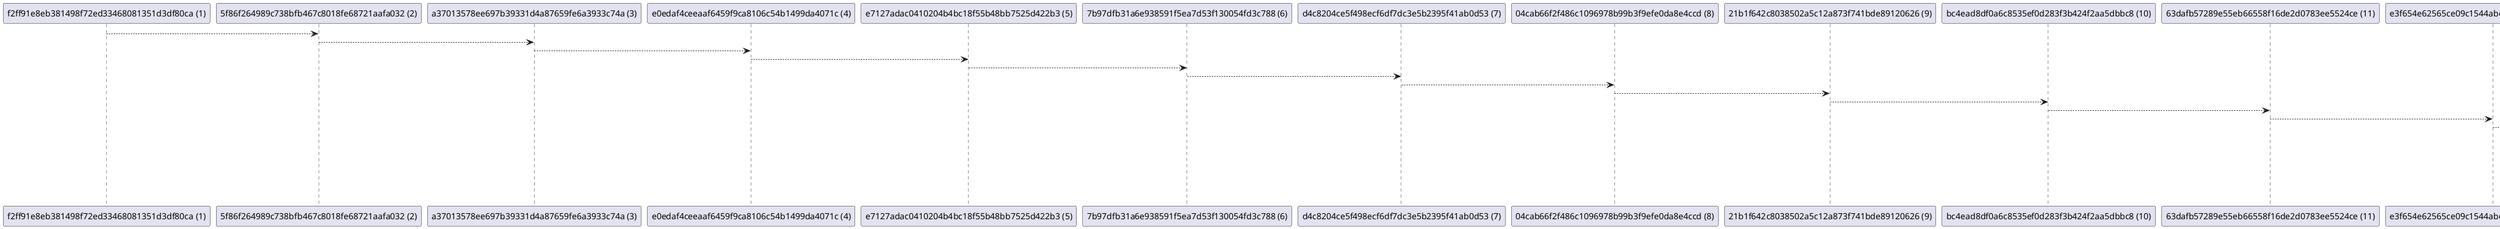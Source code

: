 @startuml
"f2ff91e8eb381498f72ed33468081351d3df80ca (1)" --> "5f86f264989c738bfb467c8018fe68721aafa032 (2)"
"5f86f264989c738bfb467c8018fe68721aafa032 (2)" --> "a37013578ee697b39331d4a87659fe6a3933c74a (3)"
"a37013578ee697b39331d4a87659fe6a3933c74a (3)" --> "e0edaf4ceeaaf6459f9ca8106c54b1499da4071c (4)"
"e0edaf4ceeaaf6459f9ca8106c54b1499da4071c (4)" --> "e7127adac0410204b4bc18f55b48bb7525d422b3 (5)"
"e7127adac0410204b4bc18f55b48bb7525d422b3 (5)" --> "7b97dfb31a6e938591f5ea7d53f130054fd3c788 (6)"
"7b97dfb31a6e938591f5ea7d53f130054fd3c788 (6)" --> "d4c8204ce5f498ecf6df7dc3e5b2395f41ab0d53 (7)"
"d4c8204ce5f498ecf6df7dc3e5b2395f41ab0d53 (7)" --> "04cab66f2f486c1096978b99b3f9efe0da8e4ccd (8)"
"04cab66f2f486c1096978b99b3f9efe0da8e4ccd (8)" --> "21b1f642c8038502a5c12a873f741bde89120626 (9)"
"21b1f642c8038502a5c12a873f741bde89120626 (9)" --> "bc4ead8df0a6c8535ef0d283f3b424f2aa5dbbc8 (10)"
"bc4ead8df0a6c8535ef0d283f3b424f2aa5dbbc8 (10)" --> "63dafb57289e55eb66558f16de2d0783ee5524ce (11)"
"63dafb57289e55eb66558f16de2d0783ee5524ce (11)" --> "e3f654e62565ce09c1544abc8799750ef51615d0 (12)"
"e3f654e62565ce09c1544abc8799750ef51615d0 (12)" --> "02ff20b0e4eea2104f1e89b061e1a3ef6fc595b9 (13)"
"02ff20b0e4eea2104f1e89b061e1a3ef6fc595b9 (13)" --> "6179700960aaed0068a7f579eae1ba160a029535 (14)"
"6179700960aaed0068a7f579eae1ba160a029535 (14)" --> "f02d004b3b762d619ec9f10d031188e1afd735b4 (15)"
"f02d004b3b762d619ec9f10d031188e1afd735b4 (15)" --> "a2ee6adf4c654dc7cb91affb6f44d51ffbe5a26d (16)"
"a2ee6adf4c654dc7cb91affb6f44d51ffbe5a26d (16)" --> "e678ea8a7b9b4c0015c42f3c047d6c8937379a5a (17)"
"e678ea8a7b9b4c0015c42f3c047d6c8937379a5a (17)" --> "d85449c467927ad86f98bb3b8e5c1671535cca57 (18)"
"d85449c467927ad86f98bb3b8e5c1671535cca57 (18)" --> "257dabff89fcfcf0ee9debb2dc65b15757792a96 (19)"
"257dabff89fcfcf0ee9debb2dc65b15757792a96 (19)" --> "ed40bc43a2728fa3a54fd96474a3c9acee460142 (20)"
"ed40bc43a2728fa3a54fd96474a3c9acee460142 (20)" --> "c54982efda3af2dba4bba91942c5d379d7ddc0f0 (21)"
@enduml